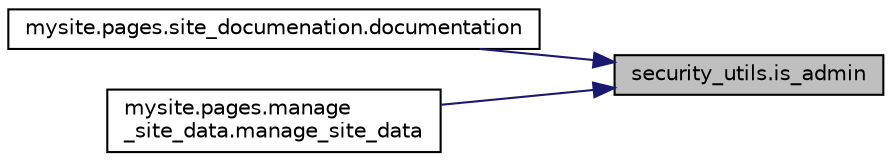 digraph "security_utils.is_admin"
{
 // LATEX_PDF_SIZE
  edge [fontname="Helvetica",fontsize="10",labelfontname="Helvetica",labelfontsize="10"];
  node [fontname="Helvetica",fontsize="10",shape=record];
  rankdir="RL";
  Node1 [label="security_utils.is_admin",height=0.2,width=0.4,color="black", fillcolor="grey75", style="filled", fontcolor="black",tooltip=" "];
  Node1 -> Node2 [dir="back",color="midnightblue",fontsize="10",style="solid",fontname="Helvetica"];
  Node2 [label="mysite.pages.site_documenation.documentation",height=0.2,width=0.4,color="black", fillcolor="white", style="filled",URL="$namespacemysite_1_1pages_1_1site__documenation.html#a6078eb5c63284eaff8f82b525a4c5ec5",tooltip=" "];
  Node1 -> Node3 [dir="back",color="midnightblue",fontsize="10",style="solid",fontname="Helvetica"];
  Node3 [label="mysite.pages.manage\l_site_data.manage_site_data",height=0.2,width=0.4,color="black", fillcolor="white", style="filled",URL="$namespacemysite_1_1pages_1_1manage__site__data.html#aa67be7b10c177db89decbdf724496af8",tooltip=" "];
}
